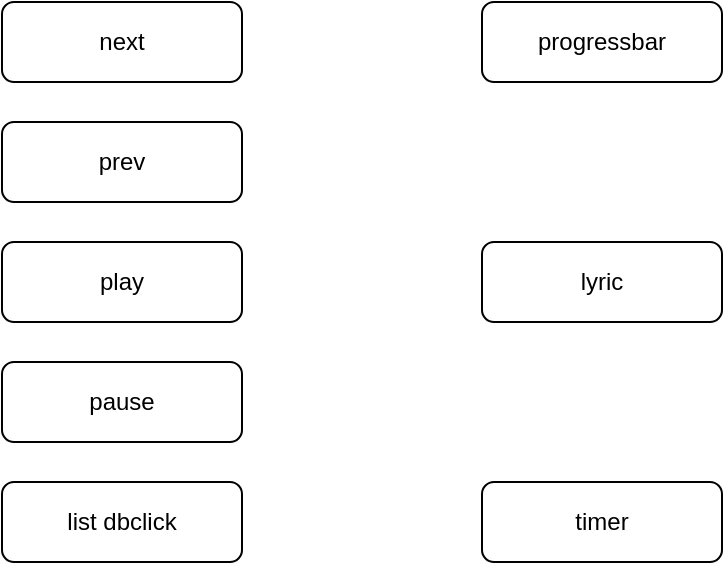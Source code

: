 <mxfile version="20.1.1" type="github">
  <diagram id="6UHvOgVMTDahgQahtkfm" name="第 1 页">
    <mxGraphModel dx="1058" dy="532" grid="1" gridSize="10" guides="1" tooltips="1" connect="1" arrows="1" fold="1" page="1" pageScale="1" pageWidth="827" pageHeight="1169" math="0" shadow="0">
      <root>
        <mxCell id="0" />
        <mxCell id="1" parent="0" />
        <mxCell id="0T_2IBzBKvD0dFZH6Lcd-1" value="play" style="rounded=1;whiteSpace=wrap;html=1;" vertex="1" parent="1">
          <mxGeometry x="240" y="200" width="120" height="40" as="geometry" />
        </mxCell>
        <mxCell id="0T_2IBzBKvD0dFZH6Lcd-2" value="timer" style="whiteSpace=wrap;html=1;rounded=1;" vertex="1" parent="1">
          <mxGeometry x="480" y="320" width="120" height="40" as="geometry" />
        </mxCell>
        <mxCell id="0T_2IBzBKvD0dFZH6Lcd-4" value="progressbar" style="whiteSpace=wrap;html=1;rounded=1;" vertex="1" parent="1">
          <mxGeometry x="480" y="80" width="120" height="40" as="geometry" />
        </mxCell>
        <mxCell id="0T_2IBzBKvD0dFZH6Lcd-7" value="lyric&lt;br&gt;" style="whiteSpace=wrap;html=1;rounded=1;" vertex="1" parent="1">
          <mxGeometry x="480" y="200" width="120" height="40" as="geometry" />
        </mxCell>
        <mxCell id="0T_2IBzBKvD0dFZH6Lcd-9" value="pause" style="whiteSpace=wrap;html=1;rounded=1;" vertex="1" parent="1">
          <mxGeometry x="240" y="260" width="120" height="40" as="geometry" />
        </mxCell>
        <mxCell id="0T_2IBzBKvD0dFZH6Lcd-11" value="prev" style="whiteSpace=wrap;html=1;rounded=1;" vertex="1" parent="1">
          <mxGeometry x="240" y="140" width="120" height="40" as="geometry" />
        </mxCell>
        <mxCell id="0T_2IBzBKvD0dFZH6Lcd-13" value="next" style="rounded=1;whiteSpace=wrap;html=1;" vertex="1" parent="1">
          <mxGeometry x="240" y="80" width="120" height="40" as="geometry" />
        </mxCell>
        <mxCell id="0T_2IBzBKvD0dFZH6Lcd-14" value="list dbclick" style="rounded=1;whiteSpace=wrap;html=1;" vertex="1" parent="1">
          <mxGeometry x="240" y="320" width="120" height="40" as="geometry" />
        </mxCell>
      </root>
    </mxGraphModel>
  </diagram>
</mxfile>
